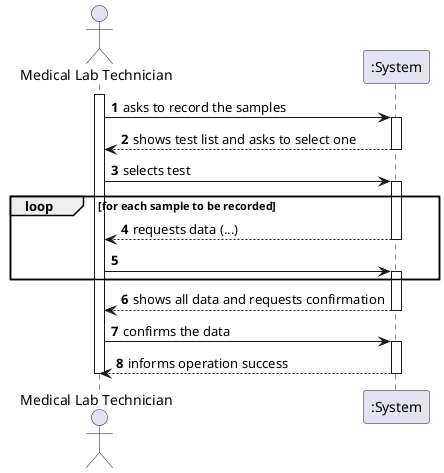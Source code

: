@startuml

autonumber
actor "Medical Lab Technician" as MLT

activate MLT
MLT -> ":System" : asks to record the samples
/'Here below'/
activate ":System"
":System" --> MLT : shows test list and asks to select one
deactivate ":System"

MLT -> ":System" : selects test
activate ":System"

loop for each sample to be recorded
":System" --> MLT : requests data (...)
deactivate ":System"

MLT -> ":System" :
activate ":System"
end

":System" --> MLT : shows all data and requests confirmation
deactivate ":System"

MLT -> ":System" : confirms the data
activate ":System"
":System" --> MLT : informs operation success
deactivate ":System"

deactivate MLT

@enduml